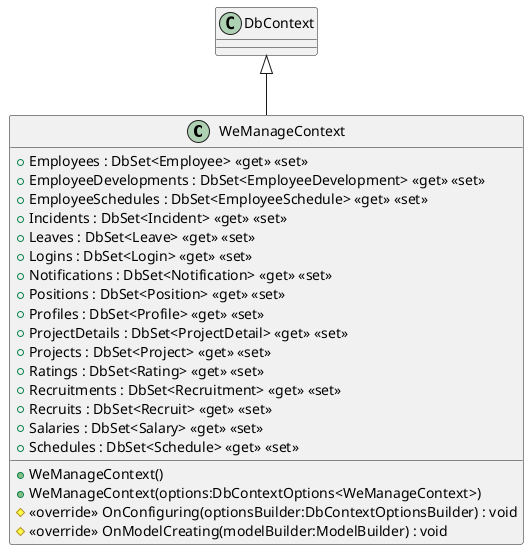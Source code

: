 @startuml
class WeManageContext {
    + Employees : DbSet<Employee> <<get>> <<set>>
    + EmployeeDevelopments : DbSet<EmployeeDevelopment> <<get>> <<set>>
    + EmployeeSchedules : DbSet<EmployeeSchedule> <<get>> <<set>>
    + Incidents : DbSet<Incident> <<get>> <<set>>
    + Leaves : DbSet<Leave> <<get>> <<set>>
    + Logins : DbSet<Login> <<get>> <<set>>
    + Notifications : DbSet<Notification> <<get>> <<set>>
    + Positions : DbSet<Position> <<get>> <<set>>
    + Profiles : DbSet<Profile> <<get>> <<set>>
    + ProjectDetails : DbSet<ProjectDetail> <<get>> <<set>>
    + Projects : DbSet<Project> <<get>> <<set>>
    + Ratings : DbSet<Rating> <<get>> <<set>>
    + Recruitments : DbSet<Recruitment> <<get>> <<set>>
    + Recruits : DbSet<Recruit> <<get>> <<set>>
    + Salaries : DbSet<Salary> <<get>> <<set>>
    + Schedules : DbSet<Schedule> <<get>> <<set>>
    + WeManageContext()
    + WeManageContext(options:DbContextOptions<WeManageContext>)
    # <<override>> OnConfiguring(optionsBuilder:DbContextOptionsBuilder) : void
    # <<override>> OnModelCreating(modelBuilder:ModelBuilder) : void
}
DbContext <|-- WeManageContext
@enduml
